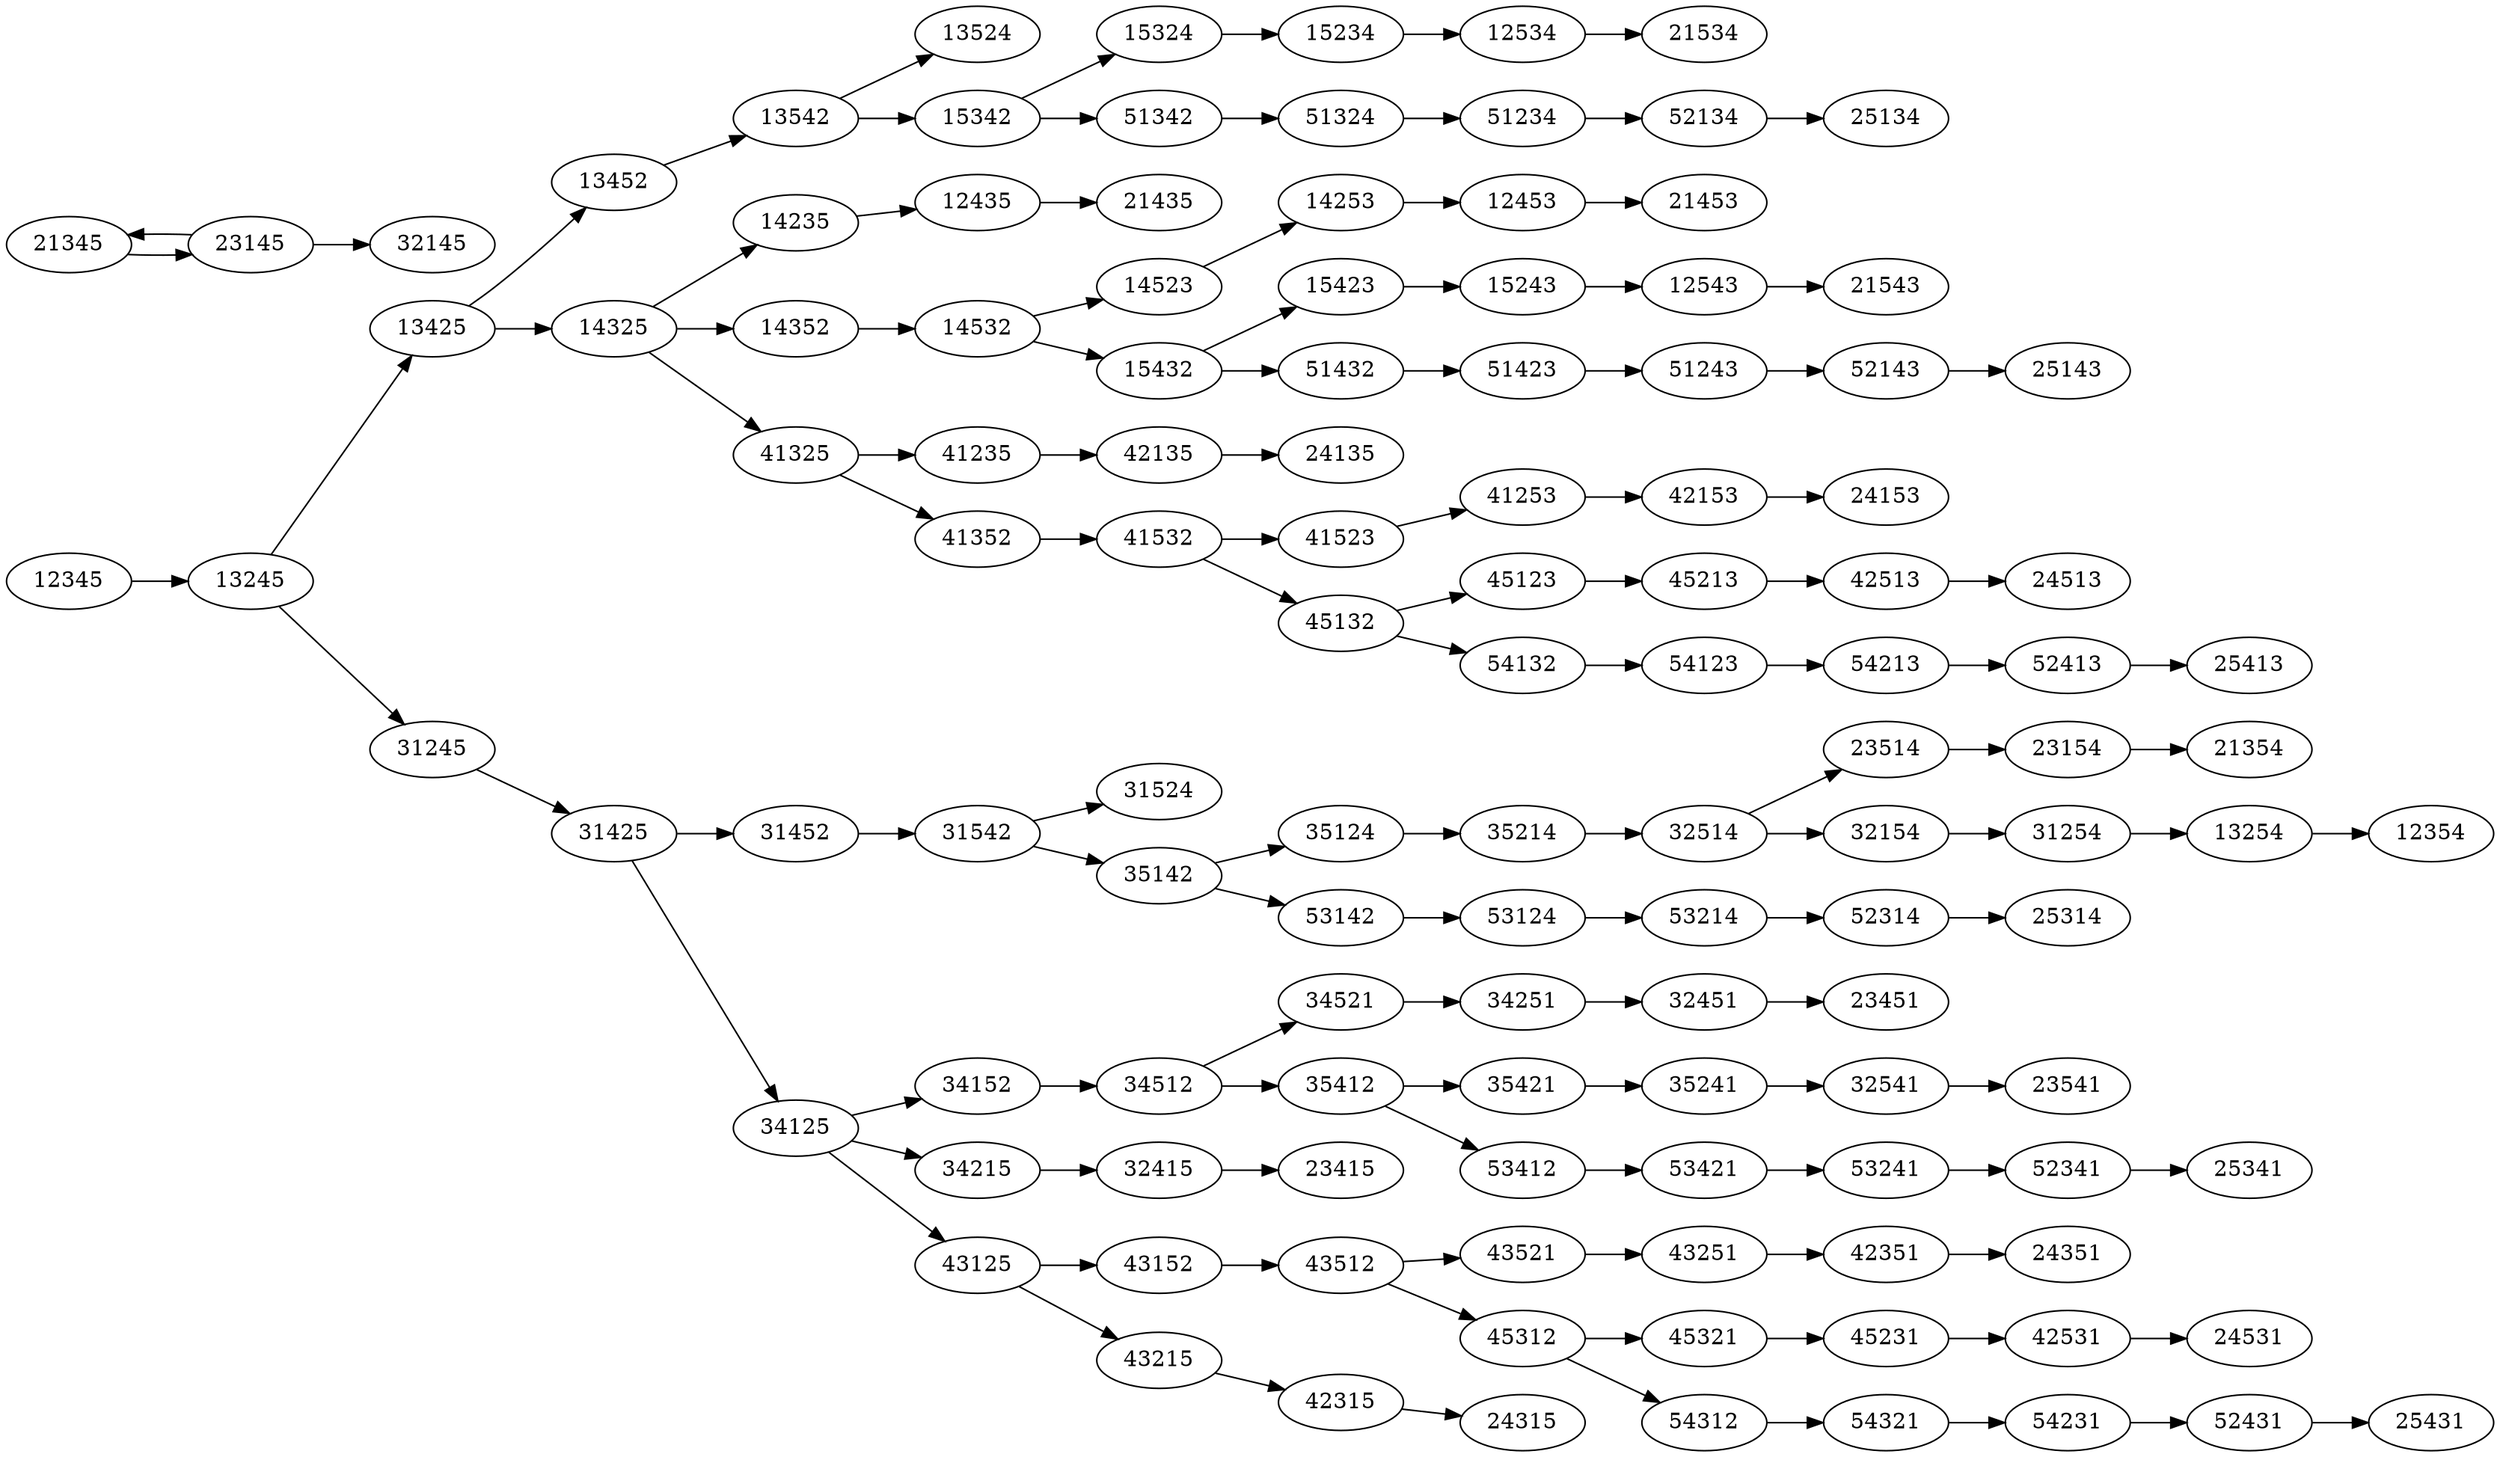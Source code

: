 digraph Tree5_2 {
    rankdir = LR;
    "12345" -> "13245";
    "12435" -> "21435";
    "12453" -> "21453";
    "12534" -> "21534";
    "12543" -> "21543";
    "13245" -> "13425";
    "13245" -> "31245";
    "13254" -> "12354";
    "13425" -> "13452";
    "13425" -> "14325";
    "13452" -> "13542";
    "13542" -> "13524";
    "13542" -> "15342";
    "14235" -> "12435";
    "14253" -> "12453";
    "14325" -> "14235";
    "14325" -> "14352";
    "14325" -> "41325";
    "14352" -> "14532";
    "14523" -> "14253";
    "14532" -> "14523";
    "14532" -> "15432";
    "15234" -> "12534";
    "15243" -> "12543";
    "15324" -> "15234";
    "15342" -> "15324";
    "15342" -> "51342";
    "15423" -> "15243";
    "15432" -> "15423";
    "15432" -> "51432";
    "21345" -> "23145";
    "23145" -> "21345";
    "23145" -> "32145";
    "23154" -> "21354";
    "23514" -> "23154";
    "31245" -> "31425";
    "31254" -> "13254";
    "31425" -> "31452";
    "31425" -> "34125";
    "31452" -> "31542";
    "31542" -> "31524";
    "31542" -> "35142";
    "32154" -> "31254";
    "32415" -> "23415";
    "32451" -> "23451";
    "32514" -> "23514";
    "32514" -> "32154";
    "32541" -> "23541";
    "34125" -> "34152";
    "34125" -> "34215";
    "34125" -> "43125";
    "34152" -> "34512";
    "34215" -> "32415";
    "34251" -> "32451";
    "34512" -> "34521";
    "34512" -> "35412";
    "34521" -> "34251";
    "35124" -> "35214";
    "35142" -> "35124";
    "35142" -> "53142";
    "35214" -> "32514";
    "35241" -> "32541";
    "35412" -> "35421";
    "35412" -> "53412";
    "35421" -> "35241";
    "41235" -> "42135";
    "41253" -> "42153";
    "41325" -> "41235";
    "41325" -> "41352";
    "41352" -> "41532";
    "41523" -> "41253";
    "41532" -> "41523";
    "41532" -> "45132";
    "42135" -> "24135";
    "42153" -> "24153";
    "42315" -> "24315";
    "42351" -> "24351";
    "42513" -> "24513";
    "42531" -> "24531";
    "43125" -> "43152";
    "43125" -> "43215";
    "43152" -> "43512";
    "43215" -> "42315";
    "43251" -> "42351";
    "43512" -> "43521";
    "43512" -> "45312";
    "43521" -> "43251";
    "45123" -> "45213";
    "45132" -> "45123";
    "45132" -> "54132";
    "45213" -> "42513";
    "45231" -> "42531";
    "45312" -> "45321";
    "45312" -> "54312";
    "45321" -> "45231";
    "51234" -> "52134";
    "51243" -> "52143";
    "51324" -> "51234";
    "51342" -> "51324";
    "51423" -> "51243";
    "51432" -> "51423";
    "52134" -> "25134";
    "52143" -> "25143";
    "52314" -> "25314";
    "52341" -> "25341";
    "52413" -> "25413";
    "52431" -> "25431";
    "53124" -> "53214";
    "53142" -> "53124";
    "53214" -> "52314";
    "53241" -> "52341";
    "53412" -> "53421";
    "53421" -> "53241";
    "54123" -> "54213";
    "54132" -> "54123";
    "54213" -> "52413";
    "54231" -> "52431";
    "54312" -> "54321";
    "54321" -> "54231";
}
